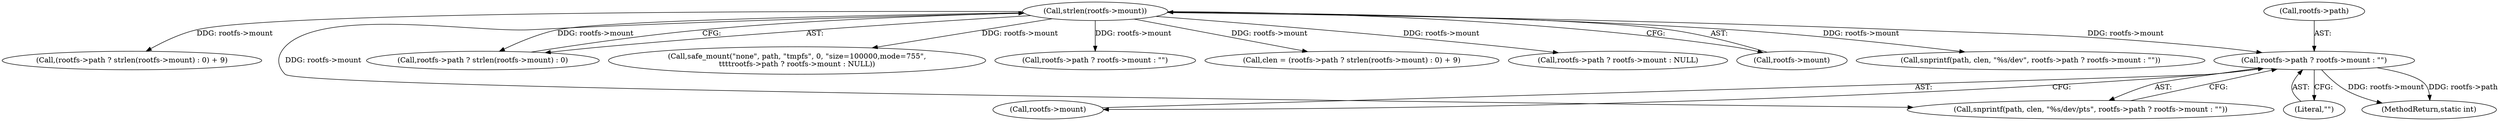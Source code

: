 digraph "0_lxc_592fd47a6245508b79fe6ac819fe6d3b2c1289be_4@pointer" {
"1000195" [label="(Call,rootfs->path ? rootfs->mount : \"\")"];
"1000119" [label="(Call,strlen(rootfs->mount))"];
"1000196" [label="(Call,rootfs->path)"];
"1000114" [label="(Call,(rootfs->path ? strlen(rootfs->mount) : 0) + 9)"];
"1000119" [label="(Call,strlen(rootfs->mount))"];
"1000115" [label="(Call,rootfs->path ? strlen(rootfs->mount) : 0)"];
"1000202" [label="(Literal,\"\")"];
"1000166" [label="(Call,safe_mount(\"none\", path, \"tmpfs\", 0, \"size=100000,mode=755\",\n\t\t\t\trootfs->path ? rootfs->mount : NULL))"];
"1000199" [label="(Call,rootfs->mount)"];
"1000135" [label="(Call,rootfs->path ? rootfs->mount : \"\")"];
"1000191" [label="(Call,snprintf(path, clen, \"%s/dev/pts\", rootfs->path ? rootfs->mount : \"\"))"];
"1000112" [label="(Call,clen = (rootfs->path ? strlen(rootfs->mount) : 0) + 9)"];
"1000172" [label="(Call,rootfs->path ? rootfs->mount : NULL)"];
"1000195" [label="(Call,rootfs->path ? rootfs->mount : \"\")"];
"1000120" [label="(Call,rootfs->mount)"];
"1000244" [label="(MethodReturn,static int)"];
"1000131" [label="(Call,snprintf(path, clen, \"%s/dev\", rootfs->path ? rootfs->mount : \"\"))"];
"1000195" -> "1000191"  [label="AST: "];
"1000195" -> "1000199"  [label="CFG: "];
"1000195" -> "1000202"  [label="CFG: "];
"1000196" -> "1000195"  [label="AST: "];
"1000199" -> "1000195"  [label="AST: "];
"1000202" -> "1000195"  [label="AST: "];
"1000191" -> "1000195"  [label="CFG: "];
"1000195" -> "1000244"  [label="DDG: rootfs->mount"];
"1000195" -> "1000244"  [label="DDG: rootfs->path"];
"1000119" -> "1000195"  [label="DDG: rootfs->mount"];
"1000119" -> "1000115"  [label="AST: "];
"1000119" -> "1000120"  [label="CFG: "];
"1000120" -> "1000119"  [label="AST: "];
"1000115" -> "1000119"  [label="CFG: "];
"1000119" -> "1000112"  [label="DDG: rootfs->mount"];
"1000119" -> "1000114"  [label="DDG: rootfs->mount"];
"1000119" -> "1000115"  [label="DDG: rootfs->mount"];
"1000119" -> "1000131"  [label="DDG: rootfs->mount"];
"1000119" -> "1000135"  [label="DDG: rootfs->mount"];
"1000119" -> "1000166"  [label="DDG: rootfs->mount"];
"1000119" -> "1000172"  [label="DDG: rootfs->mount"];
"1000119" -> "1000191"  [label="DDG: rootfs->mount"];
}
